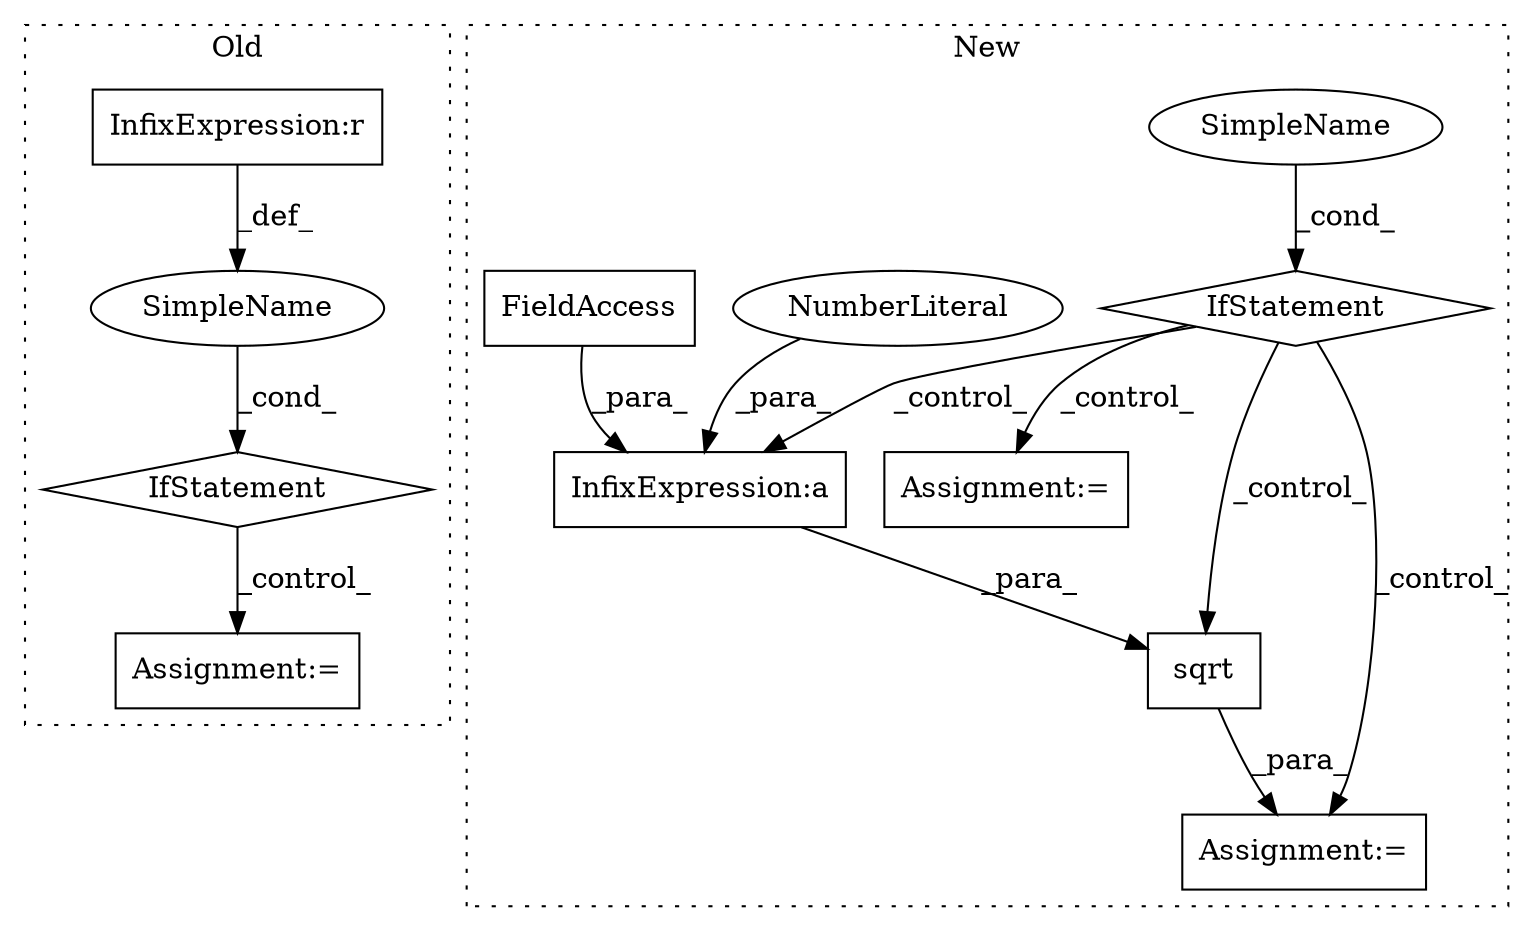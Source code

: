digraph G {
subgraph cluster0 {
1 [label="IfStatement" a="25" s="8239,8277" l="4,2" shape="diamond"];
4 [label="Assignment:=" a="7" s="8307" l="1" shape="box"];
5 [label="SimpleName" a="42" s="" l="" shape="ellipse"];
6 [label="InfixExpression:r" a="27" s="8254" l="3" shape="box"];
label = "Old";
style="dotted";
}
subgraph cluster1 {
2 [label="sqrt" a="32" s="8466,8494" l="5,1" shape="box"];
3 [label="Assignment:=" a="7" s="8513" l="1" shape="box"];
7 [label="SimpleName" a="42" s="" l="" shape="ellipse"];
8 [label="IfStatement" a="25" s="8131,8147" l="4,2" shape="diamond"];
9 [label="Assignment:=" a="7" s="8441" l="1" shape="box"];
10 [label="InfixExpression:a" a="27" s="8489" l="3" shape="box"];
11 [label="NumberLiteral" a="34" s="8492" l="1" shape="ellipse"];
12 [label="FieldAccess" a="22" s="8482" l="7" shape="box"];
label = "New";
style="dotted";
}
1 -> 4 [label="_control_"];
2 -> 3 [label="_para_"];
5 -> 1 [label="_cond_"];
6 -> 5 [label="_def_"];
7 -> 8 [label="_cond_"];
8 -> 10 [label="_control_"];
8 -> 3 [label="_control_"];
8 -> 2 [label="_control_"];
8 -> 9 [label="_control_"];
10 -> 2 [label="_para_"];
11 -> 10 [label="_para_"];
12 -> 10 [label="_para_"];
}